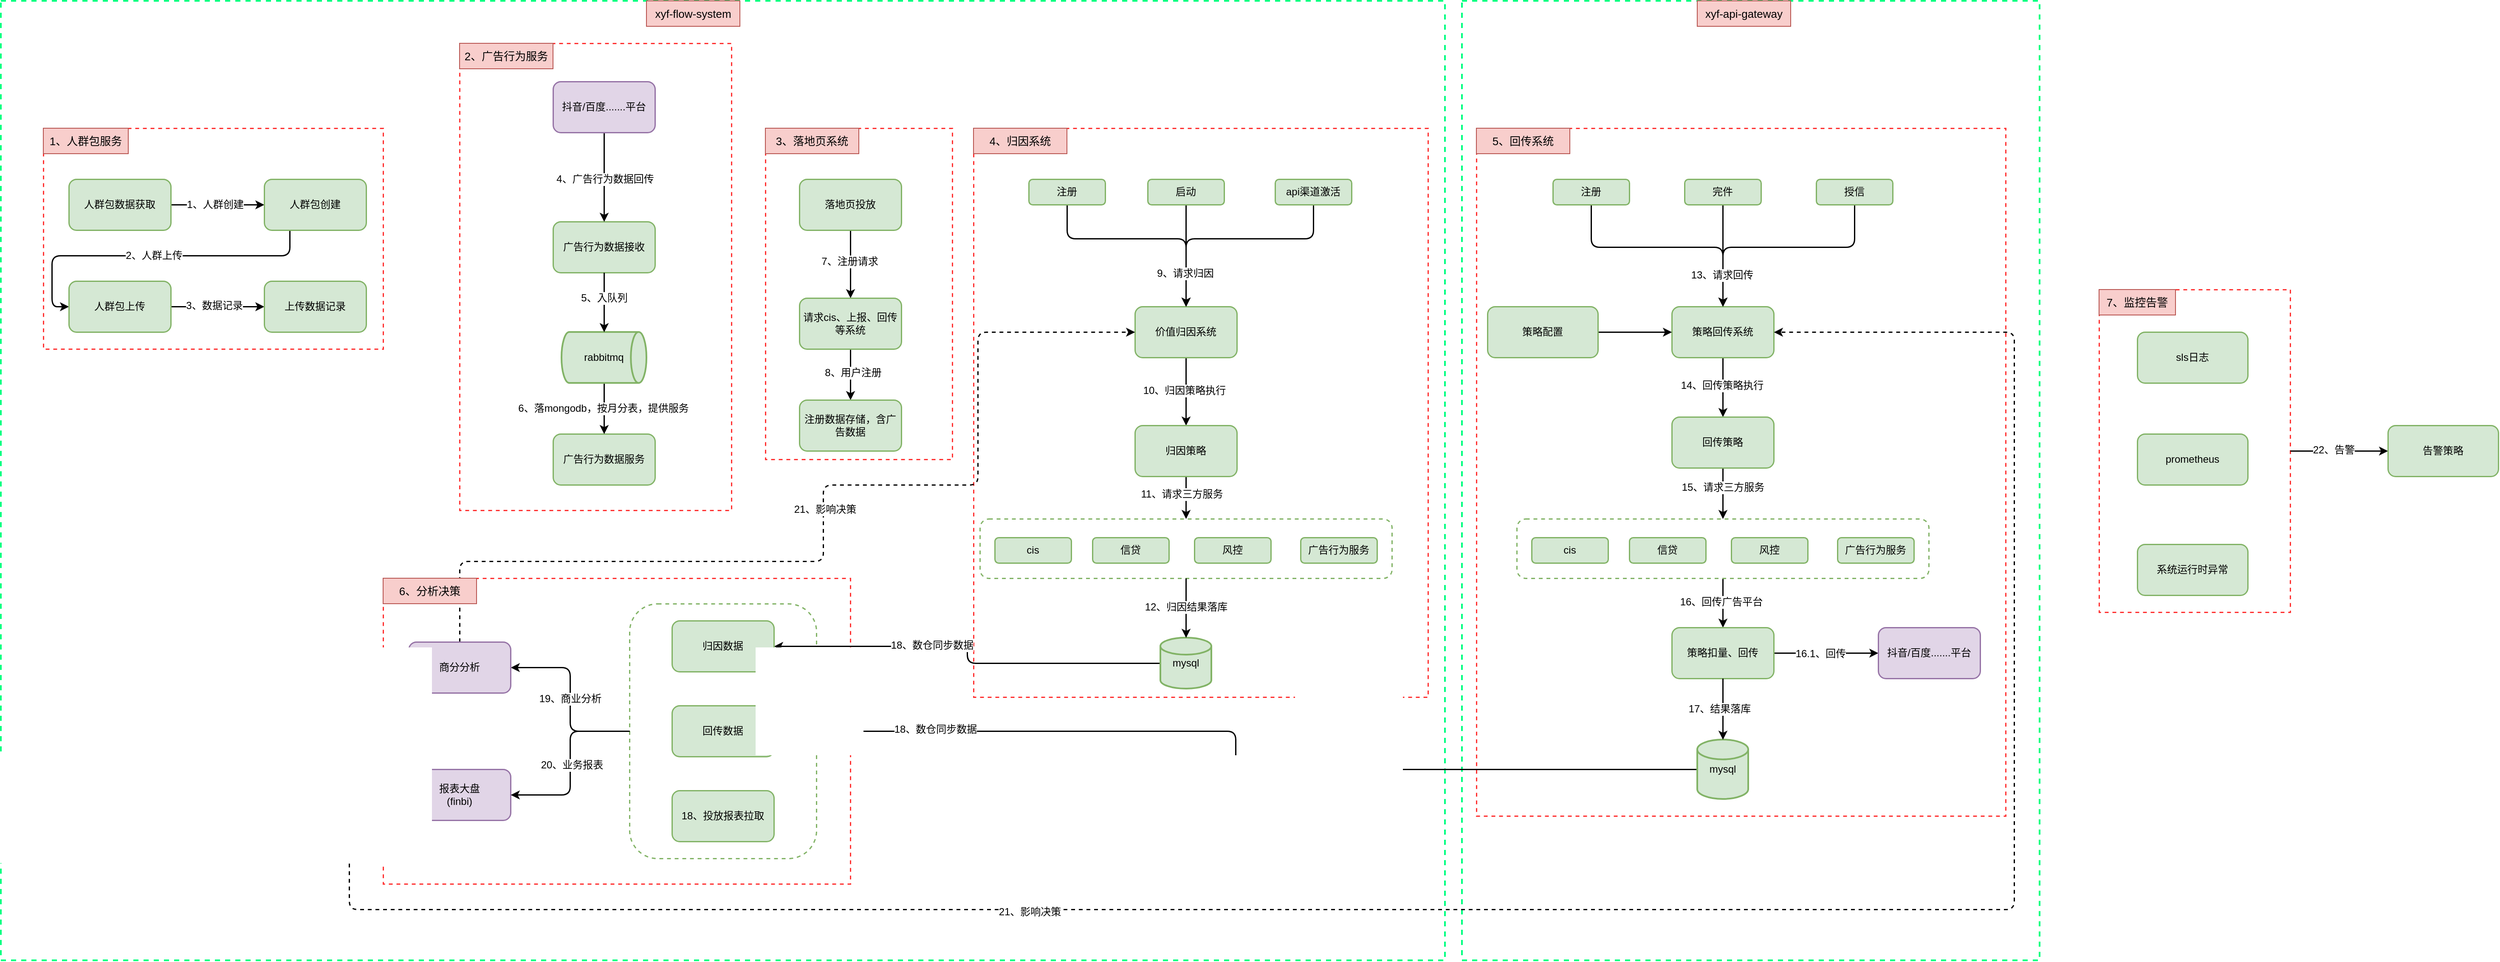 <mxfile version="22.1.11" type="github">
  <diagram name="第 1 页" id="5njQPk8m6PvZPKcmq6S2">
    <mxGraphModel dx="3473" dy="1152" grid="1" gridSize="10" guides="1" tooltips="1" connect="1" arrows="1" fold="1" page="1" pageScale="1" pageWidth="827" pageHeight="1169" math="0" shadow="0">
      <root>
        <mxCell id="0" />
        <mxCell id="1" parent="0" />
        <mxCell id="nWeuy2JTWFIwtImtD7Wy-4" value="" style="rounded=0;whiteSpace=wrap;html=1;strokeColor=#00FF80;strokeWidth=2;align=center;verticalAlign=top;fontFamily=Helvetica;fontSize=12;fontColor=default;fillColor=none;dashed=1;fontStyle=1" vertex="1" parent="1">
          <mxGeometry x="720" y="110" width="680" height="1130" as="geometry" />
        </mxCell>
        <mxCell id="nWeuy2JTWFIwtImtD7Wy-5" value="" style="rounded=0;whiteSpace=wrap;html=1;strokeColor=#00FF80;strokeWidth=2;align=center;verticalAlign=top;fontFamily=Helvetica;fontSize=12;fontColor=default;fillColor=none;dashed=1;" vertex="1" parent="1">
          <mxGeometry x="-1000" y="110" width="1700" height="1130" as="geometry" />
        </mxCell>
        <mxCell id="nWeuy2JTWFIwtImtD7Wy-119" value="" style="rounded=1;whiteSpace=wrap;html=1;strokeWidth=1.5;fillColor=none;strokeColor=#82b366;dashed=1;" vertex="1" parent="1">
          <mxGeometry x="-260" y="820" width="220" height="300" as="geometry" />
        </mxCell>
        <mxCell id="nWeuy2JTWFIwtImtD7Wy-156" value="" style="rounded=0;whiteSpace=wrap;html=1;strokeWidth=1.5;fillColor=none;strokeColor=#FF3333;dashed=1;" vertex="1" parent="1">
          <mxGeometry x="-550" y="790" width="550" height="360" as="geometry" />
        </mxCell>
        <mxCell id="nWeuy2JTWFIwtImtD7Wy-154" value="" style="rounded=0;whiteSpace=wrap;html=1;strokeWidth=1.5;fillColor=none;strokeColor=#FF3333;dashed=1;" vertex="1" parent="1">
          <mxGeometry x="737" y="260" width="623" height="810" as="geometry" />
        </mxCell>
        <mxCell id="nWeuy2JTWFIwtImtD7Wy-152" value="" style="rounded=0;whiteSpace=wrap;html=1;strokeWidth=1.5;fillColor=none;strokeColor=#FF3333;dashed=1;" vertex="1" parent="1">
          <mxGeometry x="145" y="260" width="535" height="670" as="geometry" />
        </mxCell>
        <mxCell id="nWeuy2JTWFIwtImtD7Wy-146" value="" style="rounded=0;whiteSpace=wrap;html=1;strokeWidth=1.5;fillColor=none;strokeColor=#FF3333;dashed=1;" vertex="1" parent="1">
          <mxGeometry x="-950" y="260" width="400" height="260" as="geometry" />
        </mxCell>
        <mxCell id="nWeuy2JTWFIwtImtD7Wy-149" value="" style="rounded=0;whiteSpace=wrap;html=1;strokeWidth=1.5;fillColor=none;strokeColor=#FF3333;dashed=1;" vertex="1" parent="1">
          <mxGeometry x="-460" y="160" width="320" height="550" as="geometry" />
        </mxCell>
        <mxCell id="nWeuy2JTWFIwtImtD7Wy-150" value="" style="rounded=0;whiteSpace=wrap;html=1;strokeWidth=1.5;fillColor=none;strokeColor=#FF3333;dashed=1;" vertex="1" parent="1">
          <mxGeometry x="-100" y="260" width="220" height="390" as="geometry" />
        </mxCell>
        <mxCell id="nWeuy2JTWFIwtImtD7Wy-137" value="" style="rounded=0;whiteSpace=wrap;html=1;strokeWidth=1.5;fillColor=none;strokeColor=#FF3333;dashed=1;" vertex="1" parent="1">
          <mxGeometry x="1470" y="450" width="225" height="380" as="geometry" />
        </mxCell>
        <mxCell id="nWeuy2JTWFIwtImtD7Wy-143" style="edgeStyle=orthogonalEdgeStyle;shape=connector;rounded=1;orthogonalLoop=1;jettySize=auto;html=1;labelBackgroundColor=default;strokeColor=default;strokeWidth=1.5;align=center;verticalAlign=middle;fontFamily=Helvetica;fontSize=12;fontColor=default;endArrow=classic;entryX=0;entryY=0.5;entryDx=0;entryDy=0;" edge="1" parent="1" source="nWeuy2JTWFIwtImtD7Wy-137" target="nWeuy2JTWFIwtImtD7Wy-144">
          <mxGeometry relative="1" as="geometry">
            <mxPoint x="1780" y="640" as="targetPoint" />
          </mxGeometry>
        </mxCell>
        <mxCell id="nWeuy2JTWFIwtImtD7Wy-145" value="22、告警" style="edgeLabel;html=1;align=center;verticalAlign=middle;resizable=0;points=[];fontSize=12;fontFamily=Helvetica;fontColor=default;" vertex="1" connectable="0" parent="nWeuy2JTWFIwtImtD7Wy-143">
          <mxGeometry x="-0.111" y="1" relative="1" as="geometry">
            <mxPoint as="offset" />
          </mxGeometry>
        </mxCell>
        <mxCell id="nWeuy2JTWFIwtImtD7Wy-72" value="" style="rounded=1;whiteSpace=wrap;html=1;strokeWidth=1.5;fillColor=none;strokeColor=#82b366;dashed=1;" vertex="1" parent="1">
          <mxGeometry x="152.5" y="720" width="485" height="70" as="geometry" />
        </mxCell>
        <mxCell id="nWeuy2JTWFIwtImtD7Wy-6" value="18、投放报表拉取" style="rounded=1;whiteSpace=wrap;html=1;strokeWidth=1.5;fillColor=#d5e8d4;strokeColor=#82b366;" vertex="1" parent="1">
          <mxGeometry x="-210" y="1040" width="120" height="60" as="geometry" />
        </mxCell>
        <mxCell id="nWeuy2JTWFIwtImtD7Wy-50" value="" style="edgeStyle=orthogonalEdgeStyle;shape=connector;rounded=0;orthogonalLoop=1;jettySize=auto;html=1;labelBackgroundColor=default;strokeColor=default;strokeWidth=1.5;align=center;verticalAlign=middle;fontFamily=Helvetica;fontSize=12;fontColor=default;endArrow=classic;" edge="1" parent="1" source="nWeuy2JTWFIwtImtD7Wy-7" target="nWeuy2JTWFIwtImtD7Wy-49">
          <mxGeometry relative="1" as="geometry" />
        </mxCell>
        <mxCell id="nWeuy2JTWFIwtImtD7Wy-51" value="7、注册请求" style="edgeLabel;html=1;align=center;verticalAlign=middle;resizable=0;points=[];fontSize=12;fontFamily=Helvetica;fontColor=default;" vertex="1" connectable="0" parent="nWeuy2JTWFIwtImtD7Wy-50">
          <mxGeometry x="-0.075" y="-1" relative="1" as="geometry">
            <mxPoint as="offset" />
          </mxGeometry>
        </mxCell>
        <mxCell id="nWeuy2JTWFIwtImtD7Wy-7" value="落地页投放" style="rounded=1;whiteSpace=wrap;html=1;strokeWidth=1.5;fillColor=#d5e8d4;strokeColor=#82b366;" vertex="1" parent="1">
          <mxGeometry x="-60" y="320" width="120" height="60" as="geometry" />
        </mxCell>
        <mxCell id="nWeuy2JTWFIwtImtD7Wy-90" style="edgeStyle=orthogonalEdgeStyle;shape=connector;rounded=1;orthogonalLoop=1;jettySize=auto;html=1;labelBackgroundColor=default;strokeColor=default;strokeWidth=1.5;align=center;verticalAlign=middle;fontFamily=Helvetica;fontSize=12;fontColor=default;endArrow=classic;" edge="1" parent="1" source="nWeuy2JTWFIwtImtD7Wy-8" target="nWeuy2JTWFIwtImtD7Wy-89">
          <mxGeometry relative="1" as="geometry" />
        </mxCell>
        <mxCell id="nWeuy2JTWFIwtImtD7Wy-91" value="14、回传策略执行" style="edgeLabel;html=1;align=center;verticalAlign=middle;resizable=0;points=[];fontSize=12;fontFamily=Helvetica;fontColor=default;" vertex="1" connectable="0" parent="nWeuy2JTWFIwtImtD7Wy-90">
          <mxGeometry x="-0.057" y="-1" relative="1" as="geometry">
            <mxPoint as="offset" />
          </mxGeometry>
        </mxCell>
        <mxCell id="nWeuy2JTWFIwtImtD7Wy-8" value="策略回传系统" style="rounded=1;whiteSpace=wrap;html=1;strokeWidth=1.5;fillColor=#d5e8d4;strokeColor=#82b366;" vertex="1" parent="1">
          <mxGeometry x="967" y="470" width="120" height="60" as="geometry" />
        </mxCell>
        <mxCell id="nWeuy2JTWFIwtImtD7Wy-63" value="" style="edgeStyle=orthogonalEdgeStyle;shape=connector;rounded=0;orthogonalLoop=1;jettySize=auto;html=1;labelBackgroundColor=default;strokeColor=default;strokeWidth=1.5;align=center;verticalAlign=middle;fontFamily=Helvetica;fontSize=12;fontColor=default;endArrow=classic;" edge="1" parent="1" source="nWeuy2JTWFIwtImtD7Wy-9" target="nWeuy2JTWFIwtImtD7Wy-62">
          <mxGeometry relative="1" as="geometry" />
        </mxCell>
        <mxCell id="nWeuy2JTWFIwtImtD7Wy-64" value="10、归因策略执行" style="edgeLabel;html=1;align=center;verticalAlign=middle;resizable=0;points=[];fontSize=12;fontFamily=Helvetica;fontColor=default;" vertex="1" connectable="0" parent="nWeuy2JTWFIwtImtD7Wy-63">
          <mxGeometry x="-0.029" y="-2" relative="1" as="geometry">
            <mxPoint as="offset" />
          </mxGeometry>
        </mxCell>
        <mxCell id="nWeuy2JTWFIwtImtD7Wy-9" value="价值归因系统" style="rounded=1;whiteSpace=wrap;html=1;strokeWidth=1.5;fillColor=#d5e8d4;strokeColor=#82b366;" vertex="1" parent="1">
          <mxGeometry x="335" y="470" width="120" height="60" as="geometry" />
        </mxCell>
        <mxCell id="nWeuy2JTWFIwtImtD7Wy-88" style="edgeStyle=orthogonalEdgeStyle;shape=connector;rounded=1;orthogonalLoop=1;jettySize=auto;html=1;entryX=0;entryY=0.5;entryDx=0;entryDy=0;labelBackgroundColor=default;strokeColor=default;strokeWidth=1.5;align=center;verticalAlign=middle;fontFamily=Helvetica;fontSize=12;fontColor=default;endArrow=classic;" edge="1" parent="1" source="nWeuy2JTWFIwtImtD7Wy-10" target="nWeuy2JTWFIwtImtD7Wy-8">
          <mxGeometry relative="1" as="geometry" />
        </mxCell>
        <mxCell id="nWeuy2JTWFIwtImtD7Wy-10" value="策略配置" style="rounded=1;whiteSpace=wrap;html=1;strokeWidth=1.5;fillColor=#d5e8d4;strokeColor=#82b366;" vertex="1" parent="1">
          <mxGeometry x="750" y="470" width="130" height="60" as="geometry" />
        </mxCell>
        <mxCell id="nWeuy2JTWFIwtImtD7Wy-32" style="edgeStyle=orthogonalEdgeStyle;rounded=0;orthogonalLoop=1;jettySize=auto;html=1;entryX=0;entryY=0.5;entryDx=0;entryDy=0;fontFamily=Helvetica;fontSize=12;fontColor=default;strokeWidth=1.5;" edge="1" parent="1" source="nWeuy2JTWFIwtImtD7Wy-11" target="nWeuy2JTWFIwtImtD7Wy-29">
          <mxGeometry relative="1" as="geometry" />
        </mxCell>
        <mxCell id="nWeuy2JTWFIwtImtD7Wy-37" value="1、人群创建" style="edgeLabel;html=1;align=center;verticalAlign=middle;resizable=0;points=[];fontSize=12;fontFamily=Helvetica;fontColor=default;" vertex="1" connectable="0" parent="nWeuy2JTWFIwtImtD7Wy-32">
          <mxGeometry x="-0.25" y="2" relative="1" as="geometry">
            <mxPoint x="10" y="2" as="offset" />
          </mxGeometry>
        </mxCell>
        <mxCell id="nWeuy2JTWFIwtImtD7Wy-11" value="人群包数据获取" style="rounded=1;whiteSpace=wrap;html=1;strokeWidth=1.5;fillColor=#d5e8d4;strokeColor=#82b366;" vertex="1" parent="1">
          <mxGeometry x="-920" y="320" width="120" height="60" as="geometry" />
        </mxCell>
        <mxCell id="nWeuy2JTWFIwtImtD7Wy-12" value="报表大盘&lt;br&gt;(finbi)" style="rounded=1;whiteSpace=wrap;html=1;strokeWidth=1.5;fillColor=#e1d5e7;strokeColor=#9673a6;" vertex="1" parent="1">
          <mxGeometry x="-520" y="1015" width="120" height="60" as="geometry" />
        </mxCell>
        <mxCell id="nWeuy2JTWFIwtImtD7Wy-13" value="广告行为数据接收" style="rounded=1;whiteSpace=wrap;html=1;strokeWidth=1.5;fillColor=#d5e8d4;strokeColor=#82b366;" vertex="1" parent="1">
          <mxGeometry x="-350" y="370" width="120" height="60" as="geometry" />
        </mxCell>
        <mxCell id="nWeuy2JTWFIwtImtD7Wy-35" style="edgeStyle=orthogonalEdgeStyle;shape=connector;rounded=1;orthogonalLoop=1;jettySize=auto;html=1;entryX=0;entryY=0.5;entryDx=0;entryDy=0;labelBackgroundColor=default;strokeColor=default;strokeWidth=1.5;align=center;verticalAlign=middle;fontFamily=Helvetica;fontSize=12;fontColor=default;endArrow=classic;" edge="1" parent="1" source="nWeuy2JTWFIwtImtD7Wy-29" target="nWeuy2JTWFIwtImtD7Wy-30">
          <mxGeometry relative="1" as="geometry">
            <Array as="points">
              <mxPoint x="-660" y="410" />
              <mxPoint x="-940" y="410" />
              <mxPoint x="-940" y="470" />
            </Array>
          </mxGeometry>
        </mxCell>
        <mxCell id="nWeuy2JTWFIwtImtD7Wy-38" value="2、人群上传" style="edgeLabel;html=1;align=center;verticalAlign=middle;resizable=0;points=[];fontSize=12;fontFamily=Helvetica;fontColor=default;" vertex="1" connectable="0" parent="nWeuy2JTWFIwtImtD7Wy-35">
          <mxGeometry x="-0.026" relative="1" as="geometry">
            <mxPoint as="offset" />
          </mxGeometry>
        </mxCell>
        <mxCell id="nWeuy2JTWFIwtImtD7Wy-29" value="人群包创建" style="rounded=1;whiteSpace=wrap;html=1;strokeWidth=1.5;fillColor=#d5e8d4;strokeColor=#82b366;" vertex="1" parent="1">
          <mxGeometry x="-690" y="320" width="120" height="60" as="geometry" />
        </mxCell>
        <mxCell id="nWeuy2JTWFIwtImtD7Wy-36" style="edgeStyle=orthogonalEdgeStyle;shape=connector;rounded=0;orthogonalLoop=1;jettySize=auto;html=1;entryX=0;entryY=0.5;entryDx=0;entryDy=0;labelBackgroundColor=default;strokeColor=default;strokeWidth=1.5;align=center;verticalAlign=middle;fontFamily=Helvetica;fontSize=12;fontColor=default;endArrow=classic;" edge="1" parent="1" source="nWeuy2JTWFIwtImtD7Wy-30" target="nWeuy2JTWFIwtImtD7Wy-31">
          <mxGeometry relative="1" as="geometry" />
        </mxCell>
        <mxCell id="nWeuy2JTWFIwtImtD7Wy-39" value="3、数据记录" style="edgeLabel;html=1;align=center;verticalAlign=middle;resizable=0;points=[];fontSize=12;fontFamily=Helvetica;fontColor=default;" vertex="1" connectable="0" parent="nWeuy2JTWFIwtImtD7Wy-36">
          <mxGeometry x="-0.073" y="5" relative="1" as="geometry">
            <mxPoint y="4" as="offset" />
          </mxGeometry>
        </mxCell>
        <mxCell id="nWeuy2JTWFIwtImtD7Wy-30" value="人群包上传" style="rounded=1;whiteSpace=wrap;html=1;strokeWidth=1.5;fillColor=#d5e8d4;strokeColor=#82b366;" vertex="1" parent="1">
          <mxGeometry x="-920" y="440" width="120" height="60" as="geometry" />
        </mxCell>
        <mxCell id="nWeuy2JTWFIwtImtD7Wy-31" value="上传数据记录" style="rounded=1;whiteSpace=wrap;html=1;strokeWidth=1.5;fillColor=#d5e8d4;strokeColor=#82b366;" vertex="1" parent="1">
          <mxGeometry x="-690" y="440" width="120" height="60" as="geometry" />
        </mxCell>
        <mxCell id="nWeuy2JTWFIwtImtD7Wy-41" style="edgeStyle=orthogonalEdgeStyle;shape=connector;rounded=0;orthogonalLoop=1;jettySize=auto;html=1;entryX=0.5;entryY=0;entryDx=0;entryDy=0;labelBackgroundColor=default;strokeColor=default;strokeWidth=1.5;align=center;verticalAlign=middle;fontFamily=Helvetica;fontSize=12;fontColor=default;endArrow=classic;" edge="1" parent="1" source="nWeuy2JTWFIwtImtD7Wy-40" target="nWeuy2JTWFIwtImtD7Wy-13">
          <mxGeometry relative="1" as="geometry" />
        </mxCell>
        <mxCell id="nWeuy2JTWFIwtImtD7Wy-42" value="4、广告行为数据回传" style="edgeLabel;html=1;align=center;verticalAlign=middle;resizable=0;points=[];fontSize=12;fontFamily=Helvetica;fontColor=default;" vertex="1" connectable="0" parent="nWeuy2JTWFIwtImtD7Wy-41">
          <mxGeometry x="0.05" y="1" relative="1" as="geometry">
            <mxPoint as="offset" />
          </mxGeometry>
        </mxCell>
        <mxCell id="nWeuy2JTWFIwtImtD7Wy-40" value="抖音/百度.......平台" style="rounded=1;whiteSpace=wrap;html=1;strokeWidth=1.5;fillColor=#e1d5e7;strokeColor=#9673a6;" vertex="1" parent="1">
          <mxGeometry x="-350" y="205" width="120" height="60" as="geometry" />
        </mxCell>
        <mxCell id="nWeuy2JTWFIwtImtD7Wy-43" value="广告行为数据服务" style="rounded=1;whiteSpace=wrap;html=1;strokeWidth=1.5;fillColor=#d5e8d4;strokeColor=#82b366;" vertex="1" parent="1">
          <mxGeometry x="-350" y="620" width="120" height="60" as="geometry" />
        </mxCell>
        <mxCell id="nWeuy2JTWFIwtImtD7Wy-46" style="edgeStyle=orthogonalEdgeStyle;shape=connector;rounded=0;orthogonalLoop=1;jettySize=auto;html=1;entryX=0.5;entryY=0;entryDx=0;entryDy=0;labelBackgroundColor=default;strokeColor=default;strokeWidth=1.5;align=center;verticalAlign=middle;fontFamily=Helvetica;fontSize=12;fontColor=default;endArrow=classic;" edge="1" parent="1" source="nWeuy2JTWFIwtImtD7Wy-44" target="nWeuy2JTWFIwtImtD7Wy-43">
          <mxGeometry relative="1" as="geometry" />
        </mxCell>
        <mxCell id="nWeuy2JTWFIwtImtD7Wy-48" value="6、落mongodb，按月分表，提供服务" style="edgeLabel;html=1;align=center;verticalAlign=middle;resizable=0;points=[];fontSize=12;fontFamily=Helvetica;fontColor=default;" vertex="1" connectable="0" parent="nWeuy2JTWFIwtImtD7Wy-46">
          <mxGeometry y="-1" relative="1" as="geometry">
            <mxPoint as="offset" />
          </mxGeometry>
        </mxCell>
        <mxCell id="nWeuy2JTWFIwtImtD7Wy-44" value="rabbitmq" style="strokeWidth=2;html=1;shape=mxgraph.flowchart.direct_data;whiteSpace=wrap;rounded=1;strokeColor=#82b366;align=center;verticalAlign=middle;fontFamily=Helvetica;fontSize=12;fontColor=default;fillColor=#d5e8d4;" vertex="1" parent="1">
          <mxGeometry x="-340" y="500" width="100" height="60" as="geometry" />
        </mxCell>
        <mxCell id="nWeuy2JTWFIwtImtD7Wy-45" style="edgeStyle=orthogonalEdgeStyle;shape=connector;rounded=0;orthogonalLoop=1;jettySize=auto;html=1;entryX=0.5;entryY=0;entryDx=0;entryDy=0;entryPerimeter=0;labelBackgroundColor=default;strokeColor=default;strokeWidth=1.5;align=center;verticalAlign=middle;fontFamily=Helvetica;fontSize=12;fontColor=default;endArrow=classic;" edge="1" parent="1" source="nWeuy2JTWFIwtImtD7Wy-13" target="nWeuy2JTWFIwtImtD7Wy-44">
          <mxGeometry relative="1" as="geometry" />
        </mxCell>
        <mxCell id="nWeuy2JTWFIwtImtD7Wy-47" value="5、入队列" style="edgeLabel;html=1;align=center;verticalAlign=middle;resizable=0;points=[];fontSize=12;fontFamily=Helvetica;fontColor=default;" vertex="1" connectable="0" parent="nWeuy2JTWFIwtImtD7Wy-45">
          <mxGeometry x="-0.314" y="1" relative="1" as="geometry">
            <mxPoint x="-1" y="6" as="offset" />
          </mxGeometry>
        </mxCell>
        <mxCell id="nWeuy2JTWFIwtImtD7Wy-53" value="" style="edgeStyle=orthogonalEdgeStyle;shape=connector;rounded=0;orthogonalLoop=1;jettySize=auto;html=1;labelBackgroundColor=default;strokeColor=default;strokeWidth=1.5;align=center;verticalAlign=middle;fontFamily=Helvetica;fontSize=12;fontColor=default;endArrow=classic;" edge="1" parent="1" source="nWeuy2JTWFIwtImtD7Wy-49" target="nWeuy2JTWFIwtImtD7Wy-52">
          <mxGeometry relative="1" as="geometry" />
        </mxCell>
        <mxCell id="nWeuy2JTWFIwtImtD7Wy-54" value="8、用户注册" style="edgeLabel;html=1;align=center;verticalAlign=middle;resizable=0;points=[];fontSize=12;fontFamily=Helvetica;fontColor=default;" vertex="1" connectable="0" parent="nWeuy2JTWFIwtImtD7Wy-53">
          <mxGeometry x="-0.08" y="3" relative="1" as="geometry">
            <mxPoint as="offset" />
          </mxGeometry>
        </mxCell>
        <mxCell id="nWeuy2JTWFIwtImtD7Wy-49" value="请求cis、上报、回传等系统" style="rounded=1;whiteSpace=wrap;html=1;strokeWidth=1.5;fillColor=#d5e8d4;strokeColor=#82b366;" vertex="1" parent="1">
          <mxGeometry x="-60" y="460" width="120" height="60" as="geometry" />
        </mxCell>
        <mxCell id="nWeuy2JTWFIwtImtD7Wy-52" value="注册数据存储，含广告数据" style="rounded=1;whiteSpace=wrap;html=1;strokeWidth=1.5;fillColor=#d5e8d4;strokeColor=#82b366;" vertex="1" parent="1">
          <mxGeometry x="-60" y="580" width="120" height="60" as="geometry" />
        </mxCell>
        <mxCell id="nWeuy2JTWFIwtImtD7Wy-58" style="edgeStyle=orthogonalEdgeStyle;shape=connector;rounded=1;orthogonalLoop=1;jettySize=auto;html=1;entryX=0.5;entryY=0;entryDx=0;entryDy=0;labelBackgroundColor=default;strokeColor=default;strokeWidth=1.5;align=center;verticalAlign=middle;fontFamily=Helvetica;fontSize=12;fontColor=default;endArrow=classic;" edge="1" parent="1" source="nWeuy2JTWFIwtImtD7Wy-55" target="nWeuy2JTWFIwtImtD7Wy-9">
          <mxGeometry relative="1" as="geometry">
            <Array as="points">
              <mxPoint x="255" y="390" />
              <mxPoint x="395" y="390" />
            </Array>
          </mxGeometry>
        </mxCell>
        <mxCell id="nWeuy2JTWFIwtImtD7Wy-55" value="注册" style="rounded=1;whiteSpace=wrap;html=1;strokeWidth=1.5;fillColor=#d5e8d4;strokeColor=#82b366;" vertex="1" parent="1">
          <mxGeometry x="210" y="320" width="90" height="30" as="geometry" />
        </mxCell>
        <mxCell id="nWeuy2JTWFIwtImtD7Wy-59" style="edgeStyle=orthogonalEdgeStyle;shape=connector;rounded=0;orthogonalLoop=1;jettySize=auto;html=1;entryX=0.5;entryY=0;entryDx=0;entryDy=0;labelBackgroundColor=default;strokeColor=default;strokeWidth=1.5;align=center;verticalAlign=middle;fontFamily=Helvetica;fontSize=12;fontColor=default;endArrow=classic;" edge="1" parent="1" source="nWeuy2JTWFIwtImtD7Wy-56" target="nWeuy2JTWFIwtImtD7Wy-9">
          <mxGeometry relative="1" as="geometry" />
        </mxCell>
        <mxCell id="nWeuy2JTWFIwtImtD7Wy-56" value="启动" style="rounded=1;whiteSpace=wrap;html=1;strokeWidth=1.5;fillColor=#d5e8d4;strokeColor=#82b366;" vertex="1" parent="1">
          <mxGeometry x="350" y="320" width="90" height="30" as="geometry" />
        </mxCell>
        <mxCell id="nWeuy2JTWFIwtImtD7Wy-60" style="edgeStyle=orthogonalEdgeStyle;shape=connector;rounded=1;orthogonalLoop=1;jettySize=auto;html=1;entryX=0.5;entryY=0;entryDx=0;entryDy=0;labelBackgroundColor=default;strokeColor=default;strokeWidth=1.5;align=center;verticalAlign=middle;fontFamily=Helvetica;fontSize=12;fontColor=default;endArrow=classic;" edge="1" parent="1" source="nWeuy2JTWFIwtImtD7Wy-57" target="nWeuy2JTWFIwtImtD7Wy-9">
          <mxGeometry relative="1" as="geometry">
            <Array as="points">
              <mxPoint x="545" y="390" />
              <mxPoint x="395" y="390" />
            </Array>
          </mxGeometry>
        </mxCell>
        <mxCell id="nWeuy2JTWFIwtImtD7Wy-61" value="9、请求归因" style="edgeLabel;html=1;align=center;verticalAlign=middle;resizable=0;points=[];fontSize=12;fontFamily=Helvetica;fontColor=default;" vertex="1" connectable="0" parent="nWeuy2JTWFIwtImtD7Wy-60">
          <mxGeometry x="0.711" y="-1" relative="1" as="geometry">
            <mxPoint as="offset" />
          </mxGeometry>
        </mxCell>
        <mxCell id="nWeuy2JTWFIwtImtD7Wy-57" value="api渠道激活" style="rounded=1;whiteSpace=wrap;html=1;strokeWidth=1.5;fillColor=#d5e8d4;strokeColor=#82b366;" vertex="1" parent="1">
          <mxGeometry x="500" y="320" width="90" height="30" as="geometry" />
        </mxCell>
        <mxCell id="nWeuy2JTWFIwtImtD7Wy-73" style="edgeStyle=orthogonalEdgeStyle;shape=connector;rounded=0;orthogonalLoop=1;jettySize=auto;html=1;entryX=0.5;entryY=0;entryDx=0;entryDy=0;labelBackgroundColor=default;strokeColor=default;strokeWidth=1.5;align=center;verticalAlign=middle;fontFamily=Helvetica;fontSize=12;fontColor=default;endArrow=classic;" edge="1" parent="1" source="nWeuy2JTWFIwtImtD7Wy-62" target="nWeuy2JTWFIwtImtD7Wy-72">
          <mxGeometry relative="1" as="geometry" />
        </mxCell>
        <mxCell id="nWeuy2JTWFIwtImtD7Wy-75" value="11、请求三方服务" style="edgeLabel;html=1;align=center;verticalAlign=middle;resizable=0;points=[];fontSize=12;fontFamily=Helvetica;fontColor=default;" vertex="1" connectable="0" parent="nWeuy2JTWFIwtImtD7Wy-73">
          <mxGeometry x="-0.16" y="2" relative="1" as="geometry">
            <mxPoint x="-7" as="offset" />
          </mxGeometry>
        </mxCell>
        <mxCell id="nWeuy2JTWFIwtImtD7Wy-62" value="归因策略" style="rounded=1;whiteSpace=wrap;html=1;strokeWidth=1.5;fillColor=#d5e8d4;strokeColor=#82b366;" vertex="1" parent="1">
          <mxGeometry x="335" y="610" width="120" height="60" as="geometry" />
        </mxCell>
        <mxCell id="nWeuy2JTWFIwtImtD7Wy-114" style="edgeStyle=orthogonalEdgeStyle;shape=connector;rounded=1;orthogonalLoop=1;jettySize=auto;html=1;entryX=1;entryY=0.5;entryDx=0;entryDy=0;labelBackgroundColor=default;strokeColor=default;strokeWidth=1.5;align=center;verticalAlign=middle;fontFamily=Helvetica;fontSize=12;fontColor=default;endArrow=classic;" edge="1" parent="1" source="nWeuy2JTWFIwtImtD7Wy-65" target="nWeuy2JTWFIwtImtD7Wy-112">
          <mxGeometry relative="1" as="geometry" />
        </mxCell>
        <mxCell id="nWeuy2JTWFIwtImtD7Wy-116" value="18、数仓同步数据" style="edgeLabel;html=1;align=center;verticalAlign=middle;resizable=0;points=[];fontSize=12;fontFamily=Helvetica;fontColor=default;" vertex="1" connectable="0" parent="nWeuy2JTWFIwtImtD7Wy-114">
          <mxGeometry x="0.217" y="-1" relative="1" as="geometry">
            <mxPoint as="offset" />
          </mxGeometry>
        </mxCell>
        <mxCell id="nWeuy2JTWFIwtImtD7Wy-65" value="mysql" style="strokeWidth=2;html=1;shape=mxgraph.flowchart.database;whiteSpace=wrap;rounded=1;strokeColor=#82b366;align=center;verticalAlign=middle;fontFamily=Helvetica;fontSize=12;fontColor=default;fillColor=#d5e8d4;" vertex="1" parent="1">
          <mxGeometry x="365" y="860" width="60" height="60" as="geometry" />
        </mxCell>
        <mxCell id="nWeuy2JTWFIwtImtD7Wy-68" value="cis" style="rounded=1;whiteSpace=wrap;html=1;strokeWidth=1.5;fillColor=#d5e8d4;strokeColor=#82b366;" vertex="1" parent="1">
          <mxGeometry x="170" y="742" width="90" height="30" as="geometry" />
        </mxCell>
        <mxCell id="nWeuy2JTWFIwtImtD7Wy-69" value="信贷" style="rounded=1;whiteSpace=wrap;html=1;strokeWidth=1.5;fillColor=#d5e8d4;strokeColor=#82b366;" vertex="1" parent="1">
          <mxGeometry x="285" y="742" width="90" height="30" as="geometry" />
        </mxCell>
        <mxCell id="nWeuy2JTWFIwtImtD7Wy-70" value="风控" style="rounded=1;whiteSpace=wrap;html=1;strokeWidth=1.5;fillColor=#d5e8d4;strokeColor=#82b366;" vertex="1" parent="1">
          <mxGeometry x="405" y="742" width="90" height="30" as="geometry" />
        </mxCell>
        <mxCell id="nWeuy2JTWFIwtImtD7Wy-71" value="广告行为服务" style="rounded=1;whiteSpace=wrap;html=1;strokeWidth=1.5;fillColor=#d5e8d4;strokeColor=#82b366;" vertex="1" parent="1">
          <mxGeometry x="530" y="742" width="90" height="30" as="geometry" />
        </mxCell>
        <mxCell id="nWeuy2JTWFIwtImtD7Wy-74" style="edgeStyle=orthogonalEdgeStyle;shape=connector;rounded=0;orthogonalLoop=1;jettySize=auto;html=1;entryX=0.5;entryY=0;entryDx=0;entryDy=0;entryPerimeter=0;labelBackgroundColor=default;strokeColor=default;strokeWidth=1.5;align=center;verticalAlign=middle;fontFamily=Helvetica;fontSize=12;fontColor=default;endArrow=classic;" edge="1" parent="1" source="nWeuy2JTWFIwtImtD7Wy-72" target="nWeuy2JTWFIwtImtD7Wy-65">
          <mxGeometry relative="1" as="geometry" />
        </mxCell>
        <mxCell id="nWeuy2JTWFIwtImtD7Wy-76" value="12、归因结果落库" style="edgeLabel;html=1;align=center;verticalAlign=middle;resizable=0;points=[];fontSize=12;fontFamily=Helvetica;fontColor=default;" vertex="1" connectable="0" parent="nWeuy2JTWFIwtImtD7Wy-74">
          <mxGeometry x="-0.033" relative="1" as="geometry">
            <mxPoint as="offset" />
          </mxGeometry>
        </mxCell>
        <mxCell id="nWeuy2JTWFIwtImtD7Wy-85" style="edgeStyle=orthogonalEdgeStyle;shape=connector;rounded=1;orthogonalLoop=1;jettySize=auto;html=1;entryX=0.5;entryY=0;entryDx=0;entryDy=0;labelBackgroundColor=default;strokeColor=default;strokeWidth=1.5;align=center;verticalAlign=middle;fontFamily=Helvetica;fontSize=12;fontColor=default;endArrow=classic;" edge="1" parent="1" source="nWeuy2JTWFIwtImtD7Wy-77" target="nWeuy2JTWFIwtImtD7Wy-8">
          <mxGeometry relative="1" as="geometry">
            <Array as="points">
              <mxPoint x="872" y="400" />
              <mxPoint x="1027" y="400" />
            </Array>
          </mxGeometry>
        </mxCell>
        <mxCell id="nWeuy2JTWFIwtImtD7Wy-77" value="注册" style="rounded=1;whiteSpace=wrap;html=1;strokeWidth=1.5;fillColor=#d5e8d4;strokeColor=#82b366;" vertex="1" parent="1">
          <mxGeometry x="827" y="320" width="90" height="30" as="geometry" />
        </mxCell>
        <mxCell id="nWeuy2JTWFIwtImtD7Wy-83" style="edgeStyle=orthogonalEdgeStyle;shape=connector;rounded=1;orthogonalLoop=1;jettySize=auto;html=1;entryX=0.5;entryY=0;entryDx=0;entryDy=0;labelBackgroundColor=default;strokeColor=default;strokeWidth=1.5;align=center;verticalAlign=middle;fontFamily=Helvetica;fontSize=12;fontColor=default;endArrow=classic;" edge="1" parent="1" source="nWeuy2JTWFIwtImtD7Wy-78" target="nWeuy2JTWFIwtImtD7Wy-8">
          <mxGeometry relative="1" as="geometry" />
        </mxCell>
        <mxCell id="nWeuy2JTWFIwtImtD7Wy-78" value="完件" style="rounded=1;whiteSpace=wrap;html=1;strokeWidth=1.5;fillColor=#d5e8d4;strokeColor=#82b366;" vertex="1" parent="1">
          <mxGeometry x="982" y="320" width="90" height="30" as="geometry" />
        </mxCell>
        <mxCell id="nWeuy2JTWFIwtImtD7Wy-86" style="edgeStyle=orthogonalEdgeStyle;shape=connector;rounded=1;orthogonalLoop=1;jettySize=auto;html=1;entryX=0.5;entryY=0;entryDx=0;entryDy=0;labelBackgroundColor=default;strokeColor=default;strokeWidth=1.5;align=center;verticalAlign=middle;fontFamily=Helvetica;fontSize=12;fontColor=default;endArrow=classic;" edge="1" parent="1" source="nWeuy2JTWFIwtImtD7Wy-79" target="nWeuy2JTWFIwtImtD7Wy-8">
          <mxGeometry relative="1" as="geometry">
            <Array as="points">
              <mxPoint x="1182" y="400" />
              <mxPoint x="1027" y="400" />
            </Array>
          </mxGeometry>
        </mxCell>
        <mxCell id="nWeuy2JTWFIwtImtD7Wy-87" value="13、请求回传" style="edgeLabel;html=1;align=center;verticalAlign=middle;resizable=0;points=[];fontSize=12;fontFamily=Helvetica;fontColor=default;" vertex="1" connectable="0" parent="nWeuy2JTWFIwtImtD7Wy-86">
          <mxGeometry x="0.731" y="-1" relative="1" as="geometry">
            <mxPoint as="offset" />
          </mxGeometry>
        </mxCell>
        <mxCell id="nWeuy2JTWFIwtImtD7Wy-79" value="授信" style="rounded=1;whiteSpace=wrap;html=1;strokeWidth=1.5;fillColor=#d5e8d4;strokeColor=#82b366;" vertex="1" parent="1">
          <mxGeometry x="1137" y="320" width="90" height="30" as="geometry" />
        </mxCell>
        <mxCell id="nWeuy2JTWFIwtImtD7Wy-99" style="edgeStyle=orthogonalEdgeStyle;shape=connector;rounded=1;orthogonalLoop=1;jettySize=auto;html=1;entryX=0.5;entryY=0;entryDx=0;entryDy=0;labelBackgroundColor=default;strokeColor=default;strokeWidth=1.5;align=center;verticalAlign=middle;fontFamily=Helvetica;fontSize=12;fontColor=default;endArrow=classic;" edge="1" parent="1" source="nWeuy2JTWFIwtImtD7Wy-89" target="nWeuy2JTWFIwtImtD7Wy-94">
          <mxGeometry relative="1" as="geometry" />
        </mxCell>
        <mxCell id="nWeuy2JTWFIwtImtD7Wy-100" value="15、请求三方服务" style="edgeLabel;html=1;align=center;verticalAlign=middle;resizable=0;points=[];fontSize=12;fontFamily=Helvetica;fontColor=default;" vertex="1" connectable="0" parent="nWeuy2JTWFIwtImtD7Wy-99">
          <mxGeometry x="-0.233" relative="1" as="geometry">
            <mxPoint as="offset" />
          </mxGeometry>
        </mxCell>
        <mxCell id="nWeuy2JTWFIwtImtD7Wy-89" value="回传策略" style="rounded=1;whiteSpace=wrap;html=1;strokeWidth=1.5;fillColor=#d5e8d4;strokeColor=#82b366;align=center;verticalAlign=middle;fontFamily=Helvetica;fontSize=12;fontColor=default;" vertex="1" parent="1">
          <mxGeometry x="967" y="600" width="120" height="60" as="geometry" />
        </mxCell>
        <mxCell id="nWeuy2JTWFIwtImtD7Wy-104" style="edgeStyle=orthogonalEdgeStyle;shape=connector;rounded=1;orthogonalLoop=1;jettySize=auto;html=1;entryX=0.5;entryY=0;entryDx=0;entryDy=0;labelBackgroundColor=default;strokeColor=default;strokeWidth=1.5;align=center;verticalAlign=middle;fontFamily=Helvetica;fontSize=12;fontColor=default;endArrow=classic;" edge="1" parent="1" source="nWeuy2JTWFIwtImtD7Wy-94" target="nWeuy2JTWFIwtImtD7Wy-103">
          <mxGeometry relative="1" as="geometry" />
        </mxCell>
        <mxCell id="nWeuy2JTWFIwtImtD7Wy-107" value="16、回传广告平台" style="edgeLabel;html=1;align=center;verticalAlign=middle;resizable=0;points=[];fontSize=12;fontFamily=Helvetica;fontColor=default;" vertex="1" connectable="0" parent="nWeuy2JTWFIwtImtD7Wy-104">
          <mxGeometry x="-0.04" y="-2" relative="1" as="geometry">
            <mxPoint as="offset" />
          </mxGeometry>
        </mxCell>
        <mxCell id="nWeuy2JTWFIwtImtD7Wy-94" value="" style="rounded=1;whiteSpace=wrap;html=1;strokeWidth=1.5;fillColor=none;strokeColor=#82b366;dashed=1;" vertex="1" parent="1">
          <mxGeometry x="784.5" y="720" width="485" height="70" as="geometry" />
        </mxCell>
        <mxCell id="nWeuy2JTWFIwtImtD7Wy-95" value="cis" style="rounded=1;whiteSpace=wrap;html=1;strokeWidth=1.5;fillColor=#d5e8d4;strokeColor=#82b366;" vertex="1" parent="1">
          <mxGeometry x="802" y="742" width="90" height="30" as="geometry" />
        </mxCell>
        <mxCell id="nWeuy2JTWFIwtImtD7Wy-96" value="信贷" style="rounded=1;whiteSpace=wrap;html=1;strokeWidth=1.5;fillColor=#d5e8d4;strokeColor=#82b366;" vertex="1" parent="1">
          <mxGeometry x="917" y="742" width="90" height="30" as="geometry" />
        </mxCell>
        <mxCell id="nWeuy2JTWFIwtImtD7Wy-97" value="风控" style="rounded=1;whiteSpace=wrap;html=1;strokeWidth=1.5;fillColor=#d5e8d4;strokeColor=#82b366;" vertex="1" parent="1">
          <mxGeometry x="1037" y="742" width="90" height="30" as="geometry" />
        </mxCell>
        <mxCell id="nWeuy2JTWFIwtImtD7Wy-98" value="广告行为服务" style="rounded=1;whiteSpace=wrap;html=1;strokeWidth=1.5;fillColor=#d5e8d4;strokeColor=#82b366;" vertex="1" parent="1">
          <mxGeometry x="1162" y="742" width="90" height="30" as="geometry" />
        </mxCell>
        <mxCell id="nWeuy2JTWFIwtImtD7Wy-110" style="edgeStyle=orthogonalEdgeStyle;shape=connector;rounded=1;orthogonalLoop=1;jettySize=auto;html=1;labelBackgroundColor=default;strokeColor=default;strokeWidth=1.5;align=center;verticalAlign=middle;fontFamily=Helvetica;fontSize=12;fontColor=default;endArrow=classic;" edge="1" parent="1" source="nWeuy2JTWFIwtImtD7Wy-103" target="nWeuy2JTWFIwtImtD7Wy-109">
          <mxGeometry relative="1" as="geometry" />
        </mxCell>
        <mxCell id="nWeuy2JTWFIwtImtD7Wy-111" value="16.1、回传" style="edgeLabel;html=1;align=center;verticalAlign=middle;resizable=0;points=[];fontSize=12;fontFamily=Helvetica;fontColor=default;" vertex="1" connectable="0" parent="nWeuy2JTWFIwtImtD7Wy-110">
          <mxGeometry x="-0.106" y="-1" relative="1" as="geometry">
            <mxPoint as="offset" />
          </mxGeometry>
        </mxCell>
        <mxCell id="nWeuy2JTWFIwtImtD7Wy-103" value="策略扣量、回传" style="rounded=1;whiteSpace=wrap;html=1;strokeWidth=1.5;fillColor=#d5e8d4;strokeColor=#82b366;" vertex="1" parent="1">
          <mxGeometry x="967" y="848" width="120" height="60" as="geometry" />
        </mxCell>
        <mxCell id="nWeuy2JTWFIwtImtD7Wy-115" style="edgeStyle=orthogonalEdgeStyle;shape=connector;rounded=1;orthogonalLoop=1;jettySize=auto;html=1;entryX=1;entryY=0.5;entryDx=0;entryDy=0;labelBackgroundColor=default;strokeColor=default;strokeWidth=1.5;align=center;verticalAlign=middle;fontFamily=Helvetica;fontSize=12;fontColor=default;endArrow=classic;" edge="1" parent="1" source="nWeuy2JTWFIwtImtD7Wy-105" target="nWeuy2JTWFIwtImtD7Wy-113">
          <mxGeometry relative="1" as="geometry" />
        </mxCell>
        <mxCell id="nWeuy2JTWFIwtImtD7Wy-118" value="18、数仓同步数据" style="edgeLabel;html=1;align=center;verticalAlign=middle;resizable=0;points=[];fontSize=12;fontFamily=Helvetica;fontColor=default;" vertex="1" connectable="0" parent="nWeuy2JTWFIwtImtD7Wy-115">
          <mxGeometry x="0.444" y="-2" relative="1" as="geometry">
            <mxPoint x="-125" as="offset" />
          </mxGeometry>
        </mxCell>
        <mxCell id="nWeuy2JTWFIwtImtD7Wy-105" value="mysql" style="strokeWidth=2;html=1;shape=mxgraph.flowchart.database;whiteSpace=wrap;rounded=1;strokeColor=#82b366;align=center;verticalAlign=middle;fontFamily=Helvetica;fontSize=12;fontColor=default;fillColor=#d5e8d4;" vertex="1" parent="1">
          <mxGeometry x="997" y="980" width="60" height="70" as="geometry" />
        </mxCell>
        <mxCell id="nWeuy2JTWFIwtImtD7Wy-106" style="edgeStyle=orthogonalEdgeStyle;shape=connector;rounded=1;orthogonalLoop=1;jettySize=auto;html=1;entryX=0.5;entryY=0;entryDx=0;entryDy=0;entryPerimeter=0;labelBackgroundColor=default;strokeColor=default;strokeWidth=1.5;align=center;verticalAlign=middle;fontFamily=Helvetica;fontSize=12;fontColor=default;endArrow=classic;" edge="1" parent="1" source="nWeuy2JTWFIwtImtD7Wy-103" target="nWeuy2JTWFIwtImtD7Wy-105">
          <mxGeometry relative="1" as="geometry" />
        </mxCell>
        <mxCell id="nWeuy2JTWFIwtImtD7Wy-108" value="17、结果落库" style="edgeLabel;html=1;align=center;verticalAlign=middle;resizable=0;points=[];fontSize=12;fontFamily=Helvetica;fontColor=default;" vertex="1" connectable="0" parent="nWeuy2JTWFIwtImtD7Wy-106">
          <mxGeometry y="-4" relative="1" as="geometry">
            <mxPoint as="offset" />
          </mxGeometry>
        </mxCell>
        <mxCell id="nWeuy2JTWFIwtImtD7Wy-109" value="抖音/百度.......平台" style="rounded=1;whiteSpace=wrap;html=1;strokeWidth=1.5;fillColor=#e1d5e7;strokeColor=#9673a6;" vertex="1" parent="1">
          <mxGeometry x="1210" y="848" width="120" height="60" as="geometry" />
        </mxCell>
        <mxCell id="nWeuy2JTWFIwtImtD7Wy-112" value="归因数据" style="rounded=1;whiteSpace=wrap;html=1;strokeWidth=1.5;fillColor=#d5e8d4;strokeColor=#82b366;" vertex="1" parent="1">
          <mxGeometry x="-210" y="840" width="120" height="60" as="geometry" />
        </mxCell>
        <mxCell id="nWeuy2JTWFIwtImtD7Wy-113" value="回传数据" style="rounded=1;whiteSpace=wrap;html=1;strokeWidth=1.5;fillColor=#d5e8d4;strokeColor=#82b366;" vertex="1" parent="1">
          <mxGeometry x="-210" y="940" width="120" height="60" as="geometry" />
        </mxCell>
        <mxCell id="nWeuy2JTWFIwtImtD7Wy-123" style="edgeStyle=orthogonalEdgeStyle;shape=connector;rounded=1;orthogonalLoop=1;jettySize=auto;html=1;labelBackgroundColor=default;strokeColor=default;strokeWidth=1.5;align=center;verticalAlign=middle;fontFamily=Helvetica;fontSize=12;fontColor=default;endArrow=classic;entryX=1;entryY=0.5;entryDx=0;entryDy=0;" edge="1" parent="1" source="nWeuy2JTWFIwtImtD7Wy-119" target="nWeuy2JTWFIwtImtD7Wy-124">
          <mxGeometry relative="1" as="geometry">
            <mxPoint x="-340" y="970" as="targetPoint" />
          </mxGeometry>
        </mxCell>
        <mxCell id="nWeuy2JTWFIwtImtD7Wy-125" value="19、商业分析" style="edgeLabel;html=1;align=center;verticalAlign=middle;resizable=0;points=[];fontSize=12;fontFamily=Helvetica;fontColor=default;" vertex="1" connectable="0" parent="nWeuy2JTWFIwtImtD7Wy-123">
          <mxGeometry x="0.011" relative="1" as="geometry">
            <mxPoint as="offset" />
          </mxGeometry>
        </mxCell>
        <mxCell id="nWeuy2JTWFIwtImtD7Wy-126" style="edgeStyle=orthogonalEdgeStyle;shape=connector;rounded=1;orthogonalLoop=1;jettySize=auto;html=1;entryX=1;entryY=0.5;entryDx=0;entryDy=0;labelBackgroundColor=default;strokeColor=default;strokeWidth=1.5;align=center;verticalAlign=middle;fontFamily=Helvetica;fontSize=12;fontColor=default;endArrow=classic;" edge="1" parent="1" source="nWeuy2JTWFIwtImtD7Wy-119" target="nWeuy2JTWFIwtImtD7Wy-12">
          <mxGeometry relative="1" as="geometry" />
        </mxCell>
        <mxCell id="nWeuy2JTWFIwtImtD7Wy-127" value="20、业务报表" style="edgeLabel;html=1;align=center;verticalAlign=middle;resizable=0;points=[];fontSize=12;fontFamily=Helvetica;fontColor=default;" vertex="1" connectable="0" parent="nWeuy2JTWFIwtImtD7Wy-126">
          <mxGeometry x="0.023" y="2" relative="1" as="geometry">
            <mxPoint as="offset" />
          </mxGeometry>
        </mxCell>
        <mxCell id="nWeuy2JTWFIwtImtD7Wy-128" style="edgeStyle=orthogonalEdgeStyle;shape=connector;rounded=1;orthogonalLoop=1;jettySize=auto;html=1;entryX=0;entryY=0.5;entryDx=0;entryDy=0;labelBackgroundColor=default;strokeColor=default;strokeWidth=1.5;align=center;verticalAlign=middle;fontFamily=Helvetica;fontSize=12;fontColor=default;endArrow=classic;dashed=1;exitX=0.5;exitY=0;exitDx=0;exitDy=0;" edge="1" parent="1" source="nWeuy2JTWFIwtImtD7Wy-124" target="nWeuy2JTWFIwtImtD7Wy-9">
          <mxGeometry relative="1" as="geometry">
            <Array as="points">
              <mxPoint x="-460" y="770" />
              <mxPoint x="-32" y="770" />
              <mxPoint x="-32" y="680" />
              <mxPoint x="150" y="680" />
              <mxPoint x="150" y="500" />
            </Array>
          </mxGeometry>
        </mxCell>
        <mxCell id="nWeuy2JTWFIwtImtD7Wy-129" value="21、影响决策" style="edgeLabel;html=1;align=center;verticalAlign=middle;resizable=0;points=[];fontSize=12;fontFamily=Helvetica;fontColor=default;" vertex="1" connectable="0" parent="nWeuy2JTWFIwtImtD7Wy-128">
          <mxGeometry x="0.007" y="-2" relative="1" as="geometry">
            <mxPoint as="offset" />
          </mxGeometry>
        </mxCell>
        <mxCell id="nWeuy2JTWFIwtImtD7Wy-132" style="edgeStyle=orthogonalEdgeStyle;shape=connector;rounded=1;orthogonalLoop=1;jettySize=auto;html=1;entryX=1;entryY=0.5;entryDx=0;entryDy=0;labelBackgroundColor=default;strokeColor=default;strokeWidth=1.5;align=center;verticalAlign=middle;fontFamily=Helvetica;fontSize=12;fontColor=default;endArrow=classic;dashed=1;" edge="1" parent="1" source="nWeuy2JTWFIwtImtD7Wy-124" target="nWeuy2JTWFIwtImtD7Wy-8">
          <mxGeometry relative="1" as="geometry">
            <Array as="points">
              <mxPoint x="-590" y="895" />
              <mxPoint x="-590" y="1180" />
              <mxPoint x="1370" y="1180" />
              <mxPoint x="1370" y="500" />
            </Array>
          </mxGeometry>
        </mxCell>
        <mxCell id="nWeuy2JTWFIwtImtD7Wy-133" value="21、影响决策" style="edgeLabel;html=1;align=center;verticalAlign=middle;resizable=0;points=[];fontSize=12;fontFamily=Helvetica;fontColor=default;" vertex="1" connectable="0" parent="nWeuy2JTWFIwtImtD7Wy-132">
          <mxGeometry x="-0.295" y="-3" relative="1" as="geometry">
            <mxPoint as="offset" />
          </mxGeometry>
        </mxCell>
        <mxCell id="nWeuy2JTWFIwtImtD7Wy-124" value="商分分析" style="rounded=1;whiteSpace=wrap;html=1;strokeWidth=1.5;fillColor=#e1d5e7;strokeColor=#9673a6;" vertex="1" parent="1">
          <mxGeometry x="-520" y="865" width="120" height="60" as="geometry" />
        </mxCell>
        <mxCell id="nWeuy2JTWFIwtImtD7Wy-134" value="sls日志" style="rounded=1;whiteSpace=wrap;html=1;strokeWidth=1.5;fillColor=#d5e8d4;strokeColor=#82b366;" vertex="1" parent="1">
          <mxGeometry x="1515" y="500" width="130" height="60" as="geometry" />
        </mxCell>
        <mxCell id="nWeuy2JTWFIwtImtD7Wy-135" value="prometheus" style="rounded=1;whiteSpace=wrap;html=1;strokeWidth=1.5;fillColor=#d5e8d4;strokeColor=#82b366;" vertex="1" parent="1">
          <mxGeometry x="1515" y="620" width="130" height="60" as="geometry" />
        </mxCell>
        <mxCell id="nWeuy2JTWFIwtImtD7Wy-136" value="系统运行时异常" style="rounded=1;whiteSpace=wrap;html=1;strokeWidth=1.5;fillColor=#d5e8d4;strokeColor=#82b366;" vertex="1" parent="1">
          <mxGeometry x="1515" y="750" width="130" height="60" as="geometry" />
        </mxCell>
        <mxCell id="nWeuy2JTWFIwtImtD7Wy-139" value="7、监控告警" style="text;html=1;strokeColor=#b85450;fillColor=#f8cecc;align=center;verticalAlign=middle;whiteSpace=wrap;rounded=0;fontSize=13;fontFamily=Helvetica;" vertex="1" parent="1">
          <mxGeometry x="1470" y="450" width="90" height="30" as="geometry" />
        </mxCell>
        <mxCell id="nWeuy2JTWFIwtImtD7Wy-144" value="告警策略" style="rounded=1;whiteSpace=wrap;html=1;strokeWidth=1.5;fillColor=#d5e8d4;strokeColor=#82b366;" vertex="1" parent="1">
          <mxGeometry x="1810" y="610" width="130" height="60" as="geometry" />
        </mxCell>
        <mxCell id="nWeuy2JTWFIwtImtD7Wy-147" value="1、人群包服务" style="text;html=1;strokeColor=#b85450;fillColor=#f8cecc;align=center;verticalAlign=middle;whiteSpace=wrap;rounded=0;fontSize=13;fontFamily=Helvetica;" vertex="1" parent="1">
          <mxGeometry x="-950" y="260" width="100" height="30" as="geometry" />
        </mxCell>
        <mxCell id="nWeuy2JTWFIwtImtD7Wy-148" value="2、广告行为服务" style="text;html=1;strokeColor=#b85450;fillColor=#f8cecc;align=center;verticalAlign=middle;whiteSpace=wrap;rounded=0;fontSize=13;fontFamily=Helvetica;" vertex="1" parent="1">
          <mxGeometry x="-460" y="160" width="110" height="30" as="geometry" />
        </mxCell>
        <mxCell id="nWeuy2JTWFIwtImtD7Wy-151" value="3、落地页系统" style="text;html=1;strokeColor=#b85450;fillColor=#f8cecc;align=center;verticalAlign=middle;whiteSpace=wrap;rounded=0;fontSize=13;fontFamily=Helvetica;" vertex="1" parent="1">
          <mxGeometry x="-100" y="260" width="110" height="30" as="geometry" />
        </mxCell>
        <mxCell id="nWeuy2JTWFIwtImtD7Wy-153" value="4、归因系统" style="text;html=1;strokeColor=#b85450;fillColor=#f8cecc;align=center;verticalAlign=middle;whiteSpace=wrap;rounded=0;fontSize=13;fontFamily=Helvetica;" vertex="1" parent="1">
          <mxGeometry x="145" y="260" width="110" height="30" as="geometry" />
        </mxCell>
        <mxCell id="nWeuy2JTWFIwtImtD7Wy-155" value="5、回传系统" style="text;html=1;strokeColor=#b85450;fillColor=#f8cecc;align=center;verticalAlign=middle;whiteSpace=wrap;rounded=0;fontSize=13;fontFamily=Helvetica;" vertex="1" parent="1">
          <mxGeometry x="737" y="260" width="110" height="30" as="geometry" />
        </mxCell>
        <mxCell id="nWeuy2JTWFIwtImtD7Wy-157" value="6、分析决策" style="text;html=1;strokeColor=#b85450;fillColor=#f8cecc;align=center;verticalAlign=middle;whiteSpace=wrap;rounded=0;fontSize=13;fontFamily=Helvetica;" vertex="1" parent="1">
          <mxGeometry x="-550" y="790" width="110" height="30" as="geometry" />
        </mxCell>
        <mxCell id="nWeuy2JTWFIwtImtD7Wy-158" value="xyf-api-gateway" style="text;html=1;strokeColor=#b85450;fillColor=#f8cecc;align=center;verticalAlign=middle;whiteSpace=wrap;rounded=0;fontSize=13;fontFamily=Helvetica;" vertex="1" parent="1">
          <mxGeometry x="997" y="110" width="110" height="30" as="geometry" />
        </mxCell>
        <mxCell id="nWeuy2JTWFIwtImtD7Wy-159" value="xyf-flow-system" style="text;html=1;strokeColor=#b85450;fillColor=#f8cecc;align=center;verticalAlign=middle;whiteSpace=wrap;rounded=0;fontSize=13;fontFamily=Helvetica;" vertex="1" parent="1">
          <mxGeometry x="-240" y="110" width="110" height="30" as="geometry" />
        </mxCell>
      </root>
    </mxGraphModel>
  </diagram>
</mxfile>
